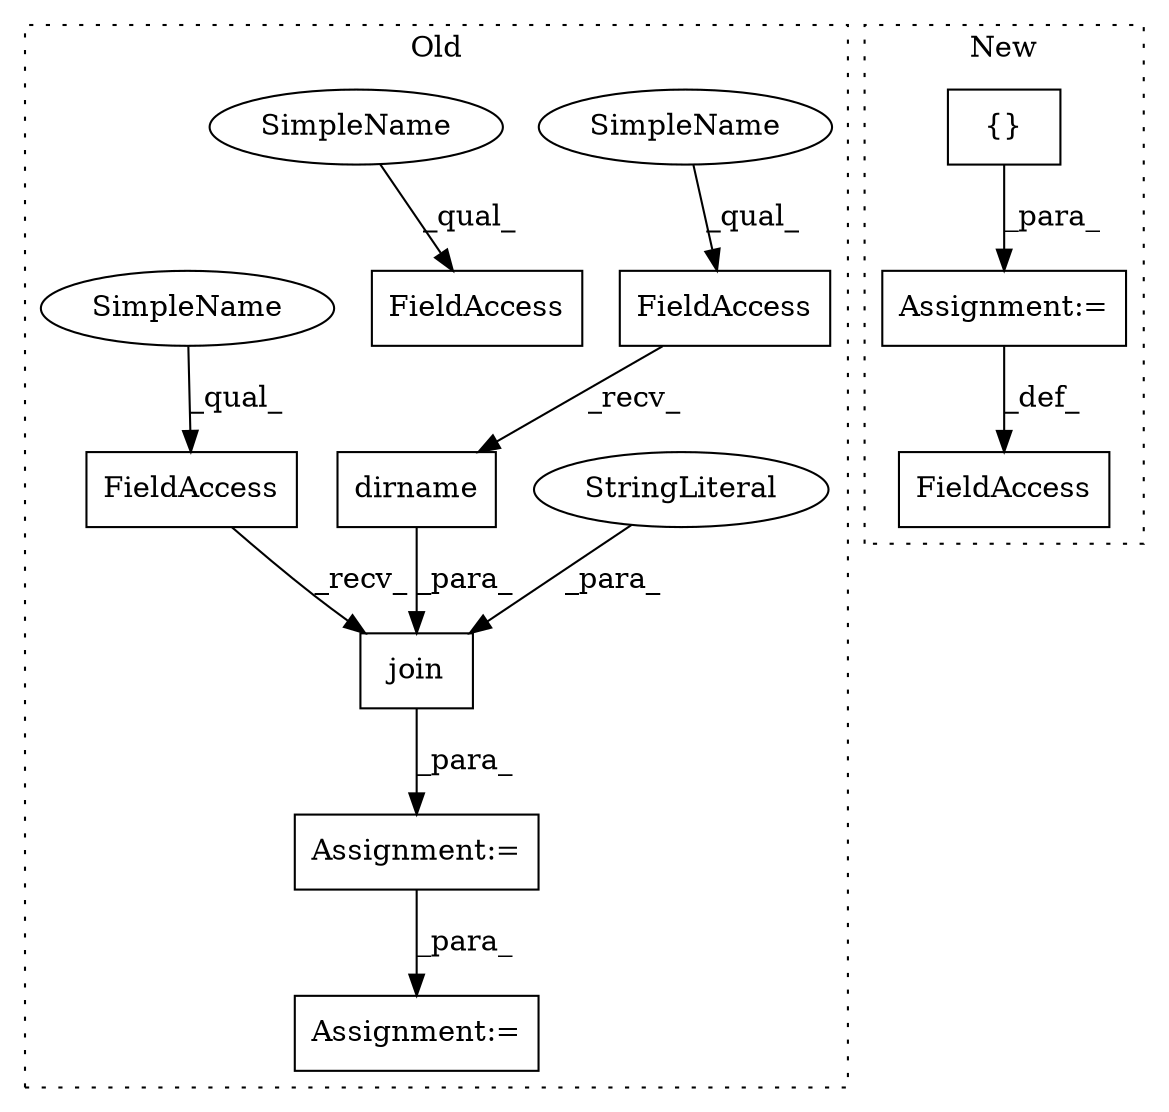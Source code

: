 digraph G {
subgraph cluster0 {
1 [label="dirname" a="32" s="1667,1684" l="8,1" shape="box"];
3 [label="FieldAccess" a="22" s="1659" l="7" shape="box"];
4 [label="Assignment:=" a="7" s="1645" l="1" shape="box"];
5 [label="FieldAccess" a="22" s="1646" l="7" shape="box"];
6 [label="join" a="32" s="1654,1702" l="5,1" shape="box"];
7 [label="StringLiteral" a="45" s="1686" l="16" shape="ellipse"];
8 [label="FieldAccess" a="22" s="1760" l="10" shape="box"];
11 [label="Assignment:=" a="7" s="1788" l="1" shape="box"];
12 [label="SimpleName" a="42" s="1659" l="2" shape="ellipse"];
13 [label="SimpleName" a="42" s="1760" l="2" shape="ellipse"];
14 [label="SimpleName" a="42" s="1646" l="2" shape="ellipse"];
label = "Old";
style="dotted";
}
subgraph cluster1 {
2 [label="{}" a="4" s="1183,1208" l="1,1" shape="box"];
9 [label="Assignment:=" a="7" s="1121" l="1" shape="box"];
10 [label="FieldAccess" a="22" s="1090" l="31" shape="box"];
label = "New";
style="dotted";
}
1 -> 6 [label="_para_"];
2 -> 9 [label="_para_"];
3 -> 1 [label="_recv_"];
4 -> 11 [label="_para_"];
5 -> 6 [label="_recv_"];
6 -> 4 [label="_para_"];
7 -> 6 [label="_para_"];
9 -> 10 [label="_def_"];
12 -> 3 [label="_qual_"];
13 -> 8 [label="_qual_"];
14 -> 5 [label="_qual_"];
}